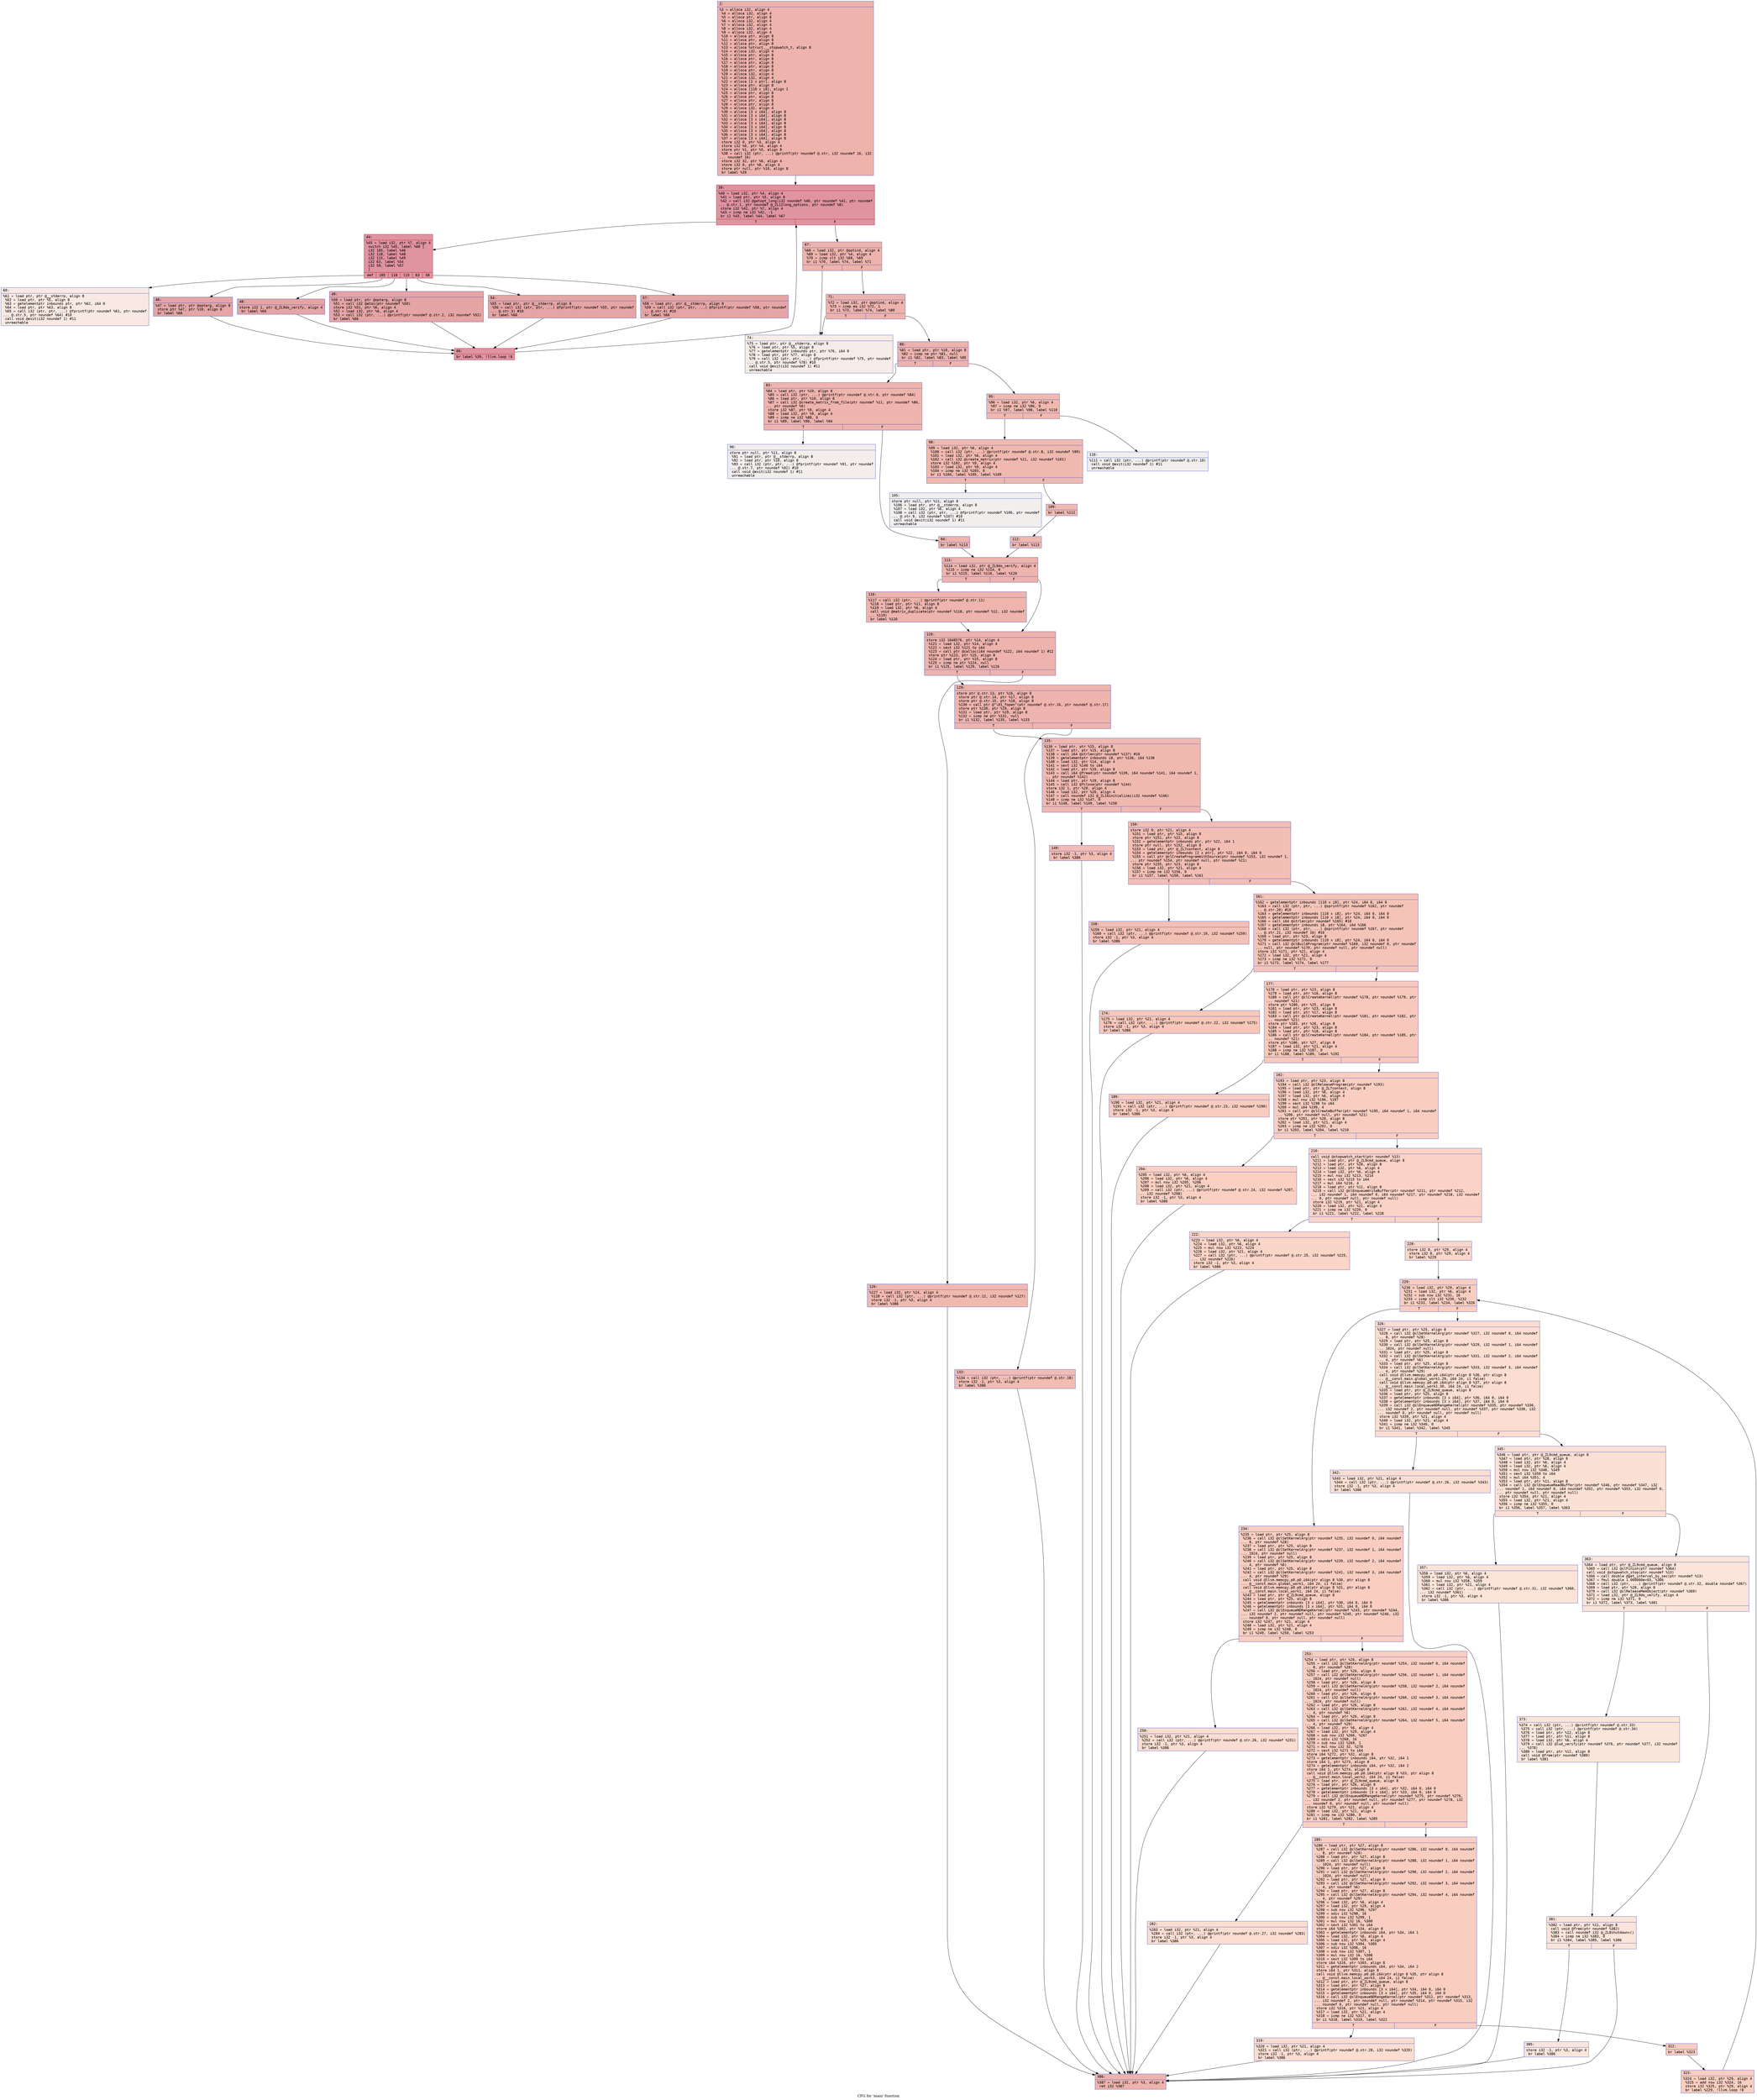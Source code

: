 digraph "CFG for 'main' function" {
	label="CFG for 'main' function";

	Node0x60000068e3f0 [shape=record,color="#3d50c3ff", style=filled, fillcolor="#d6524470" fontname="Courier",label="{2:\l|  %3 = alloca i32, align 4\l  %4 = alloca i32, align 4\l  %5 = alloca ptr, align 8\l  %6 = alloca i32, align 4\l  %7 = alloca i32, align 4\l  %8 = alloca i32, align 4\l  %9 = alloca i32, align 4\l  %10 = alloca ptr, align 8\l  %11 = alloca ptr, align 8\l  %12 = alloca ptr, align 8\l  %13 = alloca %struct.__stopwatch_t, align 8\l  %14 = alloca i32, align 4\l  %15 = alloca ptr, align 8\l  %16 = alloca ptr, align 8\l  %17 = alloca ptr, align 8\l  %18 = alloca ptr, align 8\l  %19 = alloca ptr, align 8\l  %20 = alloca i32, align 4\l  %21 = alloca i32, align 4\l  %22 = alloca [2 x ptr], align 8\l  %23 = alloca ptr, align 8\l  %24 = alloca [110 x i8], align 1\l  %25 = alloca ptr, align 8\l  %26 = alloca ptr, align 8\l  %27 = alloca ptr, align 8\l  %28 = alloca ptr, align 8\l  %29 = alloca i32, align 4\l  %30 = alloca [3 x i64], align 8\l  %31 = alloca [3 x i64], align 8\l  %32 = alloca [3 x i64], align 8\l  %33 = alloca [3 x i64], align 8\l  %34 = alloca [3 x i64], align 8\l  %35 = alloca [3 x i64], align 8\l  %36 = alloca [3 x i64], align 8\l  %37 = alloca [3 x i64], align 8\l  store i32 0, ptr %3, align 4\l  store i32 %0, ptr %4, align 4\l  store ptr %1, ptr %5, align 8\l  %38 = call i32 (ptr, ...) @printf(ptr noundef @.str, i32 noundef 16, i32\l... noundef 16)\l  store i32 32, ptr %6, align 4\l  store i32 0, ptr %8, align 4\l  store ptr null, ptr %10, align 8\l  br label %39\l}"];
	Node0x60000068e3f0 -> Node0x60000068e440[tooltip="2 -> 39\nProbability 100.00%" ];
	Node0x60000068e440 [shape=record,color="#b70d28ff", style=filled, fillcolor="#b70d2870" fontname="Courier",label="{39:\l|  %40 = load i32, ptr %4, align 4\l  %41 = load ptr, ptr %5, align 8\l  %42 = call i32 @getopt_long(i32 noundef %40, ptr noundef %41, ptr noundef\l... @.str.1, ptr noundef @_ZL12long_options, ptr noundef %8)\l  store i32 %42, ptr %7, align 4\l  %43 = icmp ne i32 %42, -1\l  br i1 %43, label %44, label %67\l|{<s0>T|<s1>F}}"];
	Node0x60000068e440:s0 -> Node0x60000068e490[tooltip="39 -> 44\nProbability 96.88%" ];
	Node0x60000068e440:s1 -> Node0x60000068e710[tooltip="39 -> 67\nProbability 3.12%" ];
	Node0x60000068e490 [shape=record,color="#b70d28ff", style=filled, fillcolor="#b70d2870" fontname="Courier",label="{44:\l|  %45 = load i32, ptr %7, align 4\l  switch i32 %45, label %60 [\l    i32 105, label %46\l    i32 118, label %48\l    i32 115, label %49\l    i32 63, label %54\l    i32 58, label %57\l  ]\l|{<s0>def|<s1>105|<s2>118|<s3>115|<s4>63|<s5>58}}"];
	Node0x60000068e490:s0 -> Node0x60000068e670[tooltip="44 -> 60\nProbability 0.00%" ];
	Node0x60000068e490:s1 -> Node0x60000068e4e0[tooltip="44 -> 46\nProbability 20.00%" ];
	Node0x60000068e490:s2 -> Node0x60000068e530[tooltip="44 -> 48\nProbability 20.00%" ];
	Node0x60000068e490:s3 -> Node0x60000068e580[tooltip="44 -> 49\nProbability 20.00%" ];
	Node0x60000068e490:s4 -> Node0x60000068e5d0[tooltip="44 -> 54\nProbability 20.00%" ];
	Node0x60000068e490:s5 -> Node0x60000068e620[tooltip="44 -> 57\nProbability 20.00%" ];
	Node0x60000068e4e0 [shape=record,color="#3d50c3ff", style=filled, fillcolor="#c5333470" fontname="Courier",label="{46:\l|  %47 = load ptr, ptr @optarg, align 8\l  store ptr %47, ptr %10, align 8\l  br label %66\l}"];
	Node0x60000068e4e0 -> Node0x60000068e6c0[tooltip="46 -> 66\nProbability 100.00%" ];
	Node0x60000068e530 [shape=record,color="#3d50c3ff", style=filled, fillcolor="#c5333470" fontname="Courier",label="{48:\l|  store i32 1, ptr @_ZL9do_verify, align 4\l  br label %66\l}"];
	Node0x60000068e530 -> Node0x60000068e6c0[tooltip="48 -> 66\nProbability 100.00%" ];
	Node0x60000068e580 [shape=record,color="#3d50c3ff", style=filled, fillcolor="#c5333470" fontname="Courier",label="{49:\l|  %50 = load ptr, ptr @optarg, align 8\l  %51 = call i32 @atoi(ptr noundef %50)\l  store i32 %51, ptr %6, align 4\l  %52 = load i32, ptr %6, align 4\l  %53 = call i32 (ptr, ...) @printf(ptr noundef @.str.2, i32 noundef %52)\l  br label %66\l}"];
	Node0x60000068e580 -> Node0x60000068e6c0[tooltip="49 -> 66\nProbability 100.00%" ];
	Node0x60000068e5d0 [shape=record,color="#3d50c3ff", style=filled, fillcolor="#c5333470" fontname="Courier",label="{54:\l|  %55 = load ptr, ptr @__stderrp, align 8\l  %56 = call i32 (ptr, ptr, ...) @fprintf(ptr noundef %55, ptr noundef\l... @.str.3) #10\l  br label %66\l}"];
	Node0x60000068e5d0 -> Node0x60000068e6c0[tooltip="54 -> 66\nProbability 100.00%" ];
	Node0x60000068e620 [shape=record,color="#3d50c3ff", style=filled, fillcolor="#c5333470" fontname="Courier",label="{57:\l|  %58 = load ptr, ptr @__stderrp, align 8\l  %59 = call i32 (ptr, ptr, ...) @fprintf(ptr noundef %58, ptr noundef\l... @.str.4) #10\l  br label %66\l}"];
	Node0x60000068e620 -> Node0x60000068e6c0[tooltip="57 -> 66\nProbability 100.00%" ];
	Node0x60000068e670 [shape=record,color="#3d50c3ff", style=filled, fillcolor="#efcebd70" fontname="Courier",label="{60:\l|  %61 = load ptr, ptr @__stderrp, align 8\l  %62 = load ptr, ptr %5, align 8\l  %63 = getelementptr inbounds ptr, ptr %62, i64 0\l  %64 = load ptr, ptr %63, align 8\l  %65 = call i32 (ptr, ptr, ...) @fprintf(ptr noundef %61, ptr noundef\l... @.str.5, ptr noundef %64) #10\l  call void @exit(i32 noundef 1) #11\l  unreachable\l}"];
	Node0x60000068e6c0 [shape=record,color="#b70d28ff", style=filled, fillcolor="#b70d2870" fontname="Courier",label="{66:\l|  br label %39, !llvm.loop !6\l}"];
	Node0x60000068e6c0 -> Node0x60000068e440[tooltip="66 -> 39\nProbability 100.00%" ];
	Node0x60000068e710 [shape=record,color="#3d50c3ff", style=filled, fillcolor="#d6524470" fontname="Courier",label="{67:\l|  %68 = load i32, ptr @optind, align 4\l  %69 = load i32, ptr %4, align 4\l  %70 = icmp slt i32 %68, %69\l  br i1 %70, label %74, label %71\l|{<s0>T|<s1>F}}"];
	Node0x60000068e710:s0 -> Node0x60000068e7b0[tooltip="67 -> 74\nProbability 0.00%" ];
	Node0x60000068e710:s1 -> Node0x60000068e760[tooltip="67 -> 71\nProbability 100.00%" ];
	Node0x60000068e760 [shape=record,color="#3d50c3ff", style=filled, fillcolor="#d6524470" fontname="Courier",label="{71:\l|  %72 = load i32, ptr @optind, align 4\l  %73 = icmp eq i32 %72, 1\l  br i1 %73, label %74, label %80\l|{<s0>T|<s1>F}}"];
	Node0x60000068e760:s0 -> Node0x60000068e7b0[tooltip="71 -> 74\nProbability 0.00%" ];
	Node0x60000068e760:s1 -> Node0x60000068e800[tooltip="71 -> 80\nProbability 100.00%" ];
	Node0x60000068e7b0 [shape=record,color="#3d50c3ff", style=filled, fillcolor="#ead5c970" fontname="Courier",label="{74:\l|  %75 = load ptr, ptr @__stderrp, align 8\l  %76 = load ptr, ptr %5, align 8\l  %77 = getelementptr inbounds ptr, ptr %76, i64 0\l  %78 = load ptr, ptr %77, align 8\l  %79 = call i32 (ptr, ptr, ...) @fprintf(ptr noundef %75, ptr noundef\l... @.str.5, ptr noundef %78) #10\l  call void @exit(i32 noundef 1) #11\l  unreachable\l}"];
	Node0x60000068e800 [shape=record,color="#3d50c3ff", style=filled, fillcolor="#d6524470" fontname="Courier",label="{80:\l|  %81 = load ptr, ptr %10, align 8\l  %82 = icmp ne ptr %81, null\l  br i1 %82, label %83, label %95\l|{<s0>T|<s1>F}}"];
	Node0x60000068e800:s0 -> Node0x60000068e850[tooltip="80 -> 83\nProbability 62.50%" ];
	Node0x60000068e800:s1 -> Node0x60000068e940[tooltip="80 -> 95\nProbability 37.50%" ];
	Node0x60000068e850 [shape=record,color="#3d50c3ff", style=filled, fillcolor="#d8564670" fontname="Courier",label="{83:\l|  %84 = load ptr, ptr %10, align 8\l  %85 = call i32 (ptr, ...) @printf(ptr noundef @.str.6, ptr noundef %84)\l  %86 = load ptr, ptr %10, align 8\l  %87 = call i32 @create_matrix_from_file(ptr noundef %11, ptr noundef %86,\l... ptr noundef %6)\l  store i32 %87, ptr %9, align 4\l  %88 = load i32, ptr %9, align 4\l  %89 = icmp ne i32 %88, 0\l  br i1 %89, label %90, label %94\l|{<s0>T|<s1>F}}"];
	Node0x60000068e850:s0 -> Node0x60000068e8a0[tooltip="83 -> 90\nProbability 0.00%" ];
	Node0x60000068e850:s1 -> Node0x60000068e8f0[tooltip="83 -> 94\nProbability 100.00%" ];
	Node0x60000068e8a0 [shape=record,color="#3d50c3ff", style=filled, fillcolor="#e3d9d370" fontname="Courier",label="{90:\l|  store ptr null, ptr %11, align 8\l  %91 = load ptr, ptr @__stderrp, align 8\l  %92 = load ptr, ptr %10, align 8\l  %93 = call i32 (ptr, ptr, ...) @fprintf(ptr noundef %91, ptr noundef\l... @.str.7, ptr noundef %92) #10\l  call void @exit(i32 noundef 1) #11\l  unreachable\l}"];
	Node0x60000068e8f0 [shape=record,color="#3d50c3ff", style=filled, fillcolor="#d8564670" fontname="Courier",label="{94:\l|  br label %113\l}"];
	Node0x60000068e8f0 -> Node0x60000068eb20[tooltip="94 -> 113\nProbability 100.00%" ];
	Node0x60000068e940 [shape=record,color="#3d50c3ff", style=filled, fillcolor="#de614d70" fontname="Courier",label="{95:\l|  %96 = load i32, ptr %6, align 4\l  %97 = icmp ne i32 %96, 0\l  br i1 %97, label %98, label %110\l|{<s0>T|<s1>F}}"];
	Node0x60000068e940:s0 -> Node0x60000068e990[tooltip="95 -> 98\nProbability 100.00%" ];
	Node0x60000068e940:s1 -> Node0x60000068ea80[tooltip="95 -> 110\nProbability 0.00%" ];
	Node0x60000068e990 [shape=record,color="#3d50c3ff", style=filled, fillcolor="#de614d70" fontname="Courier",label="{98:\l|  %99 = load i32, ptr %6, align 4\l  %100 = call i32 (ptr, ...) @printf(ptr noundef @.str.8, i32 noundef %99)\l  %101 = load i32, ptr %6, align 4\l  %102 = call i32 @create_matrix(ptr noundef %11, i32 noundef %101)\l  store i32 %102, ptr %9, align 4\l  %103 = load i32, ptr %9, align 4\l  %104 = icmp ne i32 %103, 0\l  br i1 %104, label %105, label %109\l|{<s0>T|<s1>F}}"];
	Node0x60000068e990:s0 -> Node0x60000068e9e0[tooltip="98 -> 105\nProbability 0.00%" ];
	Node0x60000068e990:s1 -> Node0x60000068ea30[tooltip="98 -> 109\nProbability 100.00%" ];
	Node0x60000068e9e0 [shape=record,color="#3d50c3ff", style=filled, fillcolor="#e0dbd870" fontname="Courier",label="{105:\l|  store ptr null, ptr %11, align 8\l  %106 = load ptr, ptr @__stderrp, align 8\l  %107 = load i32, ptr %6, align 4\l  %108 = call i32 (ptr, ptr, ...) @fprintf(ptr noundef %106, ptr noundef\l... @.str.9, i32 noundef %107) #10\l  call void @exit(i32 noundef 1) #11\l  unreachable\l}"];
	Node0x60000068ea30 [shape=record,color="#3d50c3ff", style=filled, fillcolor="#de614d70" fontname="Courier",label="{109:\l|  br label %112\l}"];
	Node0x60000068ea30 -> Node0x60000068ead0[tooltip="109 -> 112\nProbability 100.00%" ];
	Node0x60000068ea80 [shape=record,color="#3d50c3ff", style=filled, fillcolor="#e0dbd870" fontname="Courier",label="{110:\l|  %111 = call i32 (ptr, ...) @printf(ptr noundef @.str.10)\l  call void @exit(i32 noundef 1) #11\l  unreachable\l}"];
	Node0x60000068ead0 [shape=record,color="#3d50c3ff", style=filled, fillcolor="#de614d70" fontname="Courier",label="{112:\l|  br label %113\l}"];
	Node0x60000068ead0 -> Node0x60000068eb20[tooltip="112 -> 113\nProbability 100.00%" ];
	Node0x60000068eb20 [shape=record,color="#3d50c3ff", style=filled, fillcolor="#d6524470" fontname="Courier",label="{113:\l|  %114 = load i32, ptr @_ZL9do_verify, align 4\l  %115 = icmp ne i32 %114, 0\l  br i1 %115, label %116, label %120\l|{<s0>T|<s1>F}}"];
	Node0x60000068eb20:s0 -> Node0x60000068eb70[tooltip="113 -> 116\nProbability 62.50%" ];
	Node0x60000068eb20:s1 -> Node0x60000068ebc0[tooltip="113 -> 120\nProbability 37.50%" ];
	Node0x60000068eb70 [shape=record,color="#3d50c3ff", style=filled, fillcolor="#d8564670" fontname="Courier",label="{116:\l|  %117 = call i32 (ptr, ...) @printf(ptr noundef @.str.11)\l  %118 = load ptr, ptr %11, align 8\l  %119 = load i32, ptr %6, align 4\l  call void @matrix_duplicate(ptr noundef %118, ptr noundef %12, i32 noundef\l... %119)\l  br label %120\l}"];
	Node0x60000068eb70 -> Node0x60000068ebc0[tooltip="116 -> 120\nProbability 100.00%" ];
	Node0x60000068ebc0 [shape=record,color="#3d50c3ff", style=filled, fillcolor="#d6524470" fontname="Courier",label="{120:\l|  store i32 1048576, ptr %14, align 4\l  %121 = load i32, ptr %14, align 4\l  %122 = sext i32 %121 to i64\l  %123 = call ptr @calloc(i64 noundef %122, i64 noundef 1) #12\l  store ptr %123, ptr %15, align 8\l  %124 = load ptr, ptr %15, align 8\l  %125 = icmp ne ptr %124, null\l  br i1 %125, label %129, label %126\l|{<s0>T|<s1>F}}"];
	Node0x60000068ebc0:s0 -> Node0x60000068ec60[tooltip="120 -> 129\nProbability 62.50%" ];
	Node0x60000068ebc0:s1 -> Node0x60000068ec10[tooltip="120 -> 126\nProbability 37.50%" ];
	Node0x60000068ec10 [shape=record,color="#3d50c3ff", style=filled, fillcolor="#de614d70" fontname="Courier",label="{126:\l|  %127 = load i32, ptr %14, align 4\l  %128 = call i32 (ptr, ...) @printf(ptr noundef @.str.12, i32 noundef %127)\l  store i32 -1, ptr %3, align 4\l  br label %386\l}"];
	Node0x60000068ec10 -> Node0x60000068f660[tooltip="126 -> 386\nProbability 100.00%" ];
	Node0x60000068ec60 [shape=record,color="#3d50c3ff", style=filled, fillcolor="#d8564670" fontname="Courier",label="{129:\l|  store ptr @.str.13, ptr %16, align 8\l  store ptr @.str.14, ptr %17, align 8\l  store ptr @.str.15, ptr %18, align 8\l  %130 = call ptr @\"\\01_fopen\"(ptr noundef @.str.16, ptr noundef @.str.17)\l  store ptr %130, ptr %19, align 8\l  %131 = load ptr, ptr %19, align 8\l  %132 = icmp ne ptr %131, null\l  br i1 %132, label %135, label %133\l|{<s0>T|<s1>F}}"];
	Node0x60000068ec60:s0 -> Node0x60000068ed00[tooltip="129 -> 135\nProbability 62.50%" ];
	Node0x60000068ec60:s1 -> Node0x60000068ecb0[tooltip="129 -> 133\nProbability 37.50%" ];
	Node0x60000068ecb0 [shape=record,color="#3d50c3ff", style=filled, fillcolor="#e1675170" fontname="Courier",label="{133:\l|  %134 = call i32 (ptr, ...) @printf(ptr noundef @.str.18)\l  store i32 -1, ptr %3, align 4\l  br label %386\l}"];
	Node0x60000068ecb0 -> Node0x60000068f660[tooltip="133 -> 386\nProbability 100.00%" ];
	Node0x60000068ed00 [shape=record,color="#3d50c3ff", style=filled, fillcolor="#de614d70" fontname="Courier",label="{135:\l|  %136 = load ptr, ptr %15, align 8\l  %137 = load ptr, ptr %15, align 8\l  %138 = call i64 @strlen(ptr noundef %137) #10\l  %139 = getelementptr inbounds i8, ptr %136, i64 %138\l  %140 = load i32, ptr %14, align 4\l  %141 = sext i32 %140 to i64\l  %142 = load ptr, ptr %19, align 8\l  %143 = call i64 @fread(ptr noundef %139, i64 noundef %141, i64 noundef 1,\l... ptr noundef %142)\l  %144 = load ptr, ptr %19, align 8\l  %145 = call i32 @fclose(ptr noundef %144)\l  store i32 1, ptr %20, align 4\l  %146 = load i32, ptr %20, align 4\l  %147 = call noundef i32 @_ZL10initializei(i32 noundef %146)\l  %148 = icmp ne i32 %147, 0\l  br i1 %148, label %149, label %150\l|{<s0>T|<s1>F}}"];
	Node0x60000068ed00:s0 -> Node0x60000068ed50[tooltip="135 -> 149\nProbability 62.50%" ];
	Node0x60000068ed00:s1 -> Node0x60000068eda0[tooltip="135 -> 150\nProbability 37.50%" ];
	Node0x60000068ed50 [shape=record,color="#3d50c3ff", style=filled, fillcolor="#e1675170" fontname="Courier",label="{149:\l|  store i32 -1, ptr %3, align 4\l  br label %386\l}"];
	Node0x60000068ed50 -> Node0x60000068f660[tooltip="149 -> 386\nProbability 100.00%" ];
	Node0x60000068eda0 [shape=record,color="#3d50c3ff", style=filled, fillcolor="#e36c5570" fontname="Courier",label="{150:\l|  store i32 0, ptr %21, align 4\l  %151 = load ptr, ptr %15, align 8\l  store ptr %151, ptr %22, align 8\l  %152 = getelementptr inbounds ptr, ptr %22, i64 1\l  store ptr null, ptr %152, align 8\l  %153 = load ptr, ptr @_ZL7context, align 8\l  %154 = getelementptr inbounds [2 x ptr], ptr %22, i64 0, i64 0\l  %155 = call ptr @clCreateProgramWithSource(ptr noundef %153, i32 noundef 1,\l... ptr noundef %154, ptr noundef null, ptr noundef %21)\l  store ptr %155, ptr %23, align 8\l  %156 = load i32, ptr %21, align 4\l  %157 = icmp ne i32 %156, 0\l  br i1 %157, label %158, label %161\l|{<s0>T|<s1>F}}"];
	Node0x60000068eda0:s0 -> Node0x60000068edf0[tooltip="150 -> 158\nProbability 62.50%" ];
	Node0x60000068eda0:s1 -> Node0x60000068ee40[tooltip="150 -> 161\nProbability 37.50%" ];
	Node0x60000068edf0 [shape=record,color="#3d50c3ff", style=filled, fillcolor="#e5705870" fontname="Courier",label="{158:\l|  %159 = load i32, ptr %21, align 4\l  %160 = call i32 (ptr, ...) @printf(ptr noundef @.str.19, i32 noundef %159)\l  store i32 -1, ptr %3, align 4\l  br label %386\l}"];
	Node0x60000068edf0 -> Node0x60000068f660[tooltip="158 -> 386\nProbability 100.00%" ];
	Node0x60000068ee40 [shape=record,color="#3d50c3ff", style=filled, fillcolor="#e97a5f70" fontname="Courier",label="{161:\l|  %162 = getelementptr inbounds [110 x i8], ptr %24, i64 0, i64 0\l  %163 = call i32 (ptr, ptr, ...) @sprintf(ptr noundef %162, ptr noundef\l... @.str.20) #10\l  %164 = getelementptr inbounds [110 x i8], ptr %24, i64 0, i64 0\l  %165 = getelementptr inbounds [110 x i8], ptr %24, i64 0, i64 0\l  %166 = call i64 @strlen(ptr noundef %165) #10\l  %167 = getelementptr inbounds i8, ptr %164, i64 %166\l  %168 = call i32 (ptr, ptr, ...) @sprintf(ptr noundef %167, ptr noundef\l... @.str.21, i32 noundef 16) #10\l  %169 = load ptr, ptr %23, align 8\l  %170 = getelementptr inbounds [110 x i8], ptr %24, i64 0, i64 0\l  %171 = call i32 @clBuildProgram(ptr noundef %169, i32 noundef 0, ptr noundef\l... null, ptr noundef %170, ptr noundef null, ptr noundef null)\l  store i32 %171, ptr %21, align 4\l  %172 = load i32, ptr %21, align 4\l  %173 = icmp ne i32 %172, 0\l  br i1 %173, label %174, label %177\l|{<s0>T|<s1>F}}"];
	Node0x60000068ee40:s0 -> Node0x60000068ee90[tooltip="161 -> 174\nProbability 62.50%" ];
	Node0x60000068ee40:s1 -> Node0x60000068eee0[tooltip="161 -> 177\nProbability 37.50%" ];
	Node0x60000068ee90 [shape=record,color="#3d50c3ff", style=filled, fillcolor="#ec7f6370" fontname="Courier",label="{174:\l|  %175 = load i32, ptr %21, align 4\l  %176 = call i32 (ptr, ...) @printf(ptr noundef @.str.22, i32 noundef %175)\l  store i32 -1, ptr %3, align 4\l  br label %386\l}"];
	Node0x60000068ee90 -> Node0x60000068f660[tooltip="174 -> 386\nProbability 100.00%" ];
	Node0x60000068eee0 [shape=record,color="#3d50c3ff", style=filled, fillcolor="#ed836670" fontname="Courier",label="{177:\l|  %178 = load ptr, ptr %23, align 8\l  %179 = load ptr, ptr %16, align 8\l  %180 = call ptr @clCreateKernel(ptr noundef %178, ptr noundef %179, ptr\l... noundef %21)\l  store ptr %180, ptr %25, align 8\l  %181 = load ptr, ptr %23, align 8\l  %182 = load ptr, ptr %17, align 8\l  %183 = call ptr @clCreateKernel(ptr noundef %181, ptr noundef %182, ptr\l... noundef %21)\l  store ptr %183, ptr %26, align 8\l  %184 = load ptr, ptr %23, align 8\l  %185 = load ptr, ptr %18, align 8\l  %186 = call ptr @clCreateKernel(ptr noundef %184, ptr noundef %185, ptr\l... noundef %21)\l  store ptr %186, ptr %27, align 8\l  %187 = load i32, ptr %21, align 4\l  %188 = icmp ne i32 %187, 0\l  br i1 %188, label %189, label %192\l|{<s0>T|<s1>F}}"];
	Node0x60000068eee0:s0 -> Node0x60000068ef30[tooltip="177 -> 189\nProbability 62.50%" ];
	Node0x60000068eee0:s1 -> Node0x60000068ef80[tooltip="177 -> 192\nProbability 37.50%" ];
	Node0x60000068ef30 [shape=record,color="#3d50c3ff", style=filled, fillcolor="#f08b6e70" fontname="Courier",label="{189:\l|  %190 = load i32, ptr %21, align 4\l  %191 = call i32 (ptr, ...) @printf(ptr noundef @.str.23, i32 noundef %190)\l  store i32 -1, ptr %3, align 4\l  br label %386\l}"];
	Node0x60000068ef30 -> Node0x60000068f660[tooltip="189 -> 386\nProbability 100.00%" ];
	Node0x60000068ef80 [shape=record,color="#3d50c3ff", style=filled, fillcolor="#f2907270" fontname="Courier",label="{192:\l|  %193 = load ptr, ptr %23, align 8\l  %194 = call i32 @clReleaseProgram(ptr noundef %193)\l  %195 = load ptr, ptr @_ZL7context, align 8\l  %196 = load i32, ptr %6, align 4\l  %197 = load i32, ptr %6, align 4\l  %198 = mul nsw i32 %196, %197\l  %199 = sext i32 %198 to i64\l  %200 = mul i64 %199, 4\l  %201 = call ptr @clCreateBuffer(ptr noundef %195, i64 noundef 1, i64 noundef\l... %200, ptr noundef null, ptr noundef %21)\l  store ptr %201, ptr %28, align 8\l  %202 = load i32, ptr %21, align 4\l  %203 = icmp ne i32 %202, 0\l  br i1 %203, label %204, label %210\l|{<s0>T|<s1>F}}"];
	Node0x60000068ef80:s0 -> Node0x60000068efd0[tooltip="192 -> 204\nProbability 62.50%" ];
	Node0x60000068ef80:s1 -> Node0x60000068f020[tooltip="192 -> 210\nProbability 37.50%" ];
	Node0x60000068efd0 [shape=record,color="#3d50c3ff", style=filled, fillcolor="#f3947570" fontname="Courier",label="{204:\l|  %205 = load i32, ptr %6, align 4\l  %206 = load i32, ptr %6, align 4\l  %207 = mul nsw i32 %205, %206\l  %208 = load i32, ptr %21, align 4\l  %209 = call i32 (ptr, ...) @printf(ptr noundef @.str.24, i32 noundef %207,\l... i32 noundef %208)\l  store i32 -1, ptr %3, align 4\l  br label %386\l}"];
	Node0x60000068efd0 -> Node0x60000068f660[tooltip="204 -> 386\nProbability 100.00%" ];
	Node0x60000068f020 [shape=record,color="#3d50c3ff", style=filled, fillcolor="#f59c7d70" fontname="Courier",label="{210:\l|  call void @stopwatch_start(ptr noundef %13)\l  %211 = load ptr, ptr @_ZL9cmd_queue, align 8\l  %212 = load ptr, ptr %28, align 8\l  %213 = load i32, ptr %6, align 4\l  %214 = load i32, ptr %6, align 4\l  %215 = mul nsw i32 %213, %214\l  %216 = sext i32 %215 to i64\l  %217 = mul i64 %216, 4\l  %218 = load ptr, ptr %11, align 8\l  %219 = call i32 @clEnqueueWriteBuffer(ptr noundef %211, ptr noundef %212,\l... i32 noundef 1, i64 noundef 0, i64 noundef %217, ptr noundef %218, i32 noundef\l... 0, ptr noundef null, ptr noundef null)\l  store i32 %219, ptr %21, align 4\l  %220 = load i32, ptr %21, align 4\l  %221 = icmp ne i32 %220, 0\l  br i1 %221, label %222, label %228\l|{<s0>T|<s1>F}}"];
	Node0x60000068f020:s0 -> Node0x60000068f070[tooltip="210 -> 222\nProbability 62.50%" ];
	Node0x60000068f020:s1 -> Node0x60000068f0c0[tooltip="210 -> 228\nProbability 37.50%" ];
	Node0x60000068f070 [shape=record,color="#3d50c3ff", style=filled, fillcolor="#f5a08170" fontname="Courier",label="{222:\l|  %223 = load i32, ptr %6, align 4\l  %224 = load i32, ptr %6, align 4\l  %225 = mul nsw i32 %223, %224\l  %226 = load i32, ptr %21, align 4\l  %227 = call i32 (ptr, ...) @printf(ptr noundef @.str.25, i32 noundef %225,\l... i32 noundef %226)\l  store i32 -1, ptr %3, align 4\l  br label %386\l}"];
	Node0x60000068f070 -> Node0x60000068f660[tooltip="222 -> 386\nProbability 100.00%" ];
	Node0x60000068f0c0 [shape=record,color="#3d50c3ff", style=filled, fillcolor="#f6a38570" fontname="Courier",label="{228:\l|  store i32 0, ptr %29, align 4\l  store i32 0, ptr %29, align 4\l  br label %229\l}"];
	Node0x60000068f0c0 -> Node0x60000068f110[tooltip="228 -> 229\nProbability 100.00%" ];
	Node0x60000068f110 [shape=record,color="#3d50c3ff", style=filled, fillcolor="#f2907270" fontname="Courier",label="{229:\l|  %230 = load i32, ptr %29, align 4\l  %231 = load i32, ptr %6, align 4\l  %232 = sub nsw i32 %231, 16\l  %233 = icmp slt i32 %230, %232\l  br i1 %233, label %234, label %326\l|{<s0>T|<s1>F}}"];
	Node0x60000068f110:s0 -> Node0x60000068f160[tooltip="229 -> 234\nProbability 96.88%" ];
	Node0x60000068f110:s1 -> Node0x60000068f3e0[tooltip="229 -> 326\nProbability 3.12%" ];
	Node0x60000068f160 [shape=record,color="#3d50c3ff", style=filled, fillcolor="#f2907270" fontname="Courier",label="{234:\l|  %235 = load ptr, ptr %25, align 8\l  %236 = call i32 @clSetKernelArg(ptr noundef %235, i32 noundef 0, i64 noundef\l... 8, ptr noundef %28)\l  %237 = load ptr, ptr %25, align 8\l  %238 = call i32 @clSetKernelArg(ptr noundef %237, i32 noundef 1, i64 noundef\l... 1024, ptr noundef null)\l  %239 = load ptr, ptr %25, align 8\l  %240 = call i32 @clSetKernelArg(ptr noundef %239, i32 noundef 2, i64 noundef\l... 4, ptr noundef %6)\l  %241 = load ptr, ptr %25, align 8\l  %242 = call i32 @clSetKernelArg(ptr noundef %241, i32 noundef 3, i64 noundef\l... 4, ptr noundef %29)\l  call void @llvm.memcpy.p0.p0.i64(ptr align 8 %30, ptr align 8\l... @__const.main.global_work1, i64 24, i1 false)\l  call void @llvm.memcpy.p0.p0.i64(ptr align 8 %31, ptr align 8\l... @__const.main.local_work1, i64 24, i1 false)\l  %243 = load ptr, ptr @_ZL9cmd_queue, align 8\l  %244 = load ptr, ptr %25, align 8\l  %245 = getelementptr inbounds [3 x i64], ptr %30, i64 0, i64 0\l  %246 = getelementptr inbounds [3 x i64], ptr %31, i64 0, i64 0\l  %247 = call i32 @clEnqueueNDRangeKernel(ptr noundef %243, ptr noundef %244,\l... i32 noundef 2, ptr noundef null, ptr noundef %245, ptr noundef %246, i32\l... noundef 0, ptr noundef null, ptr noundef null)\l  store i32 %247, ptr %21, align 4\l  %248 = load i32, ptr %21, align 4\l  %249 = icmp ne i32 %248, 0\l  br i1 %249, label %250, label %253\l|{<s0>T|<s1>F}}"];
	Node0x60000068f160:s0 -> Node0x60000068f1b0[tooltip="234 -> 250\nProbability 3.12%" ];
	Node0x60000068f160:s1 -> Node0x60000068f200[tooltip="234 -> 253\nProbability 96.88%" ];
	Node0x60000068f1b0 [shape=record,color="#3d50c3ff", style=filled, fillcolor="#f7b39670" fontname="Courier",label="{250:\l|  %251 = load i32, ptr %21, align 4\l  %252 = call i32 (ptr, ...) @printf(ptr noundef @.str.26, i32 noundef %251)\l  store i32 -1, ptr %3, align 4\l  br label %386\l}"];
	Node0x60000068f1b0 -> Node0x60000068f660[tooltip="250 -> 386\nProbability 100.00%" ];
	Node0x60000068f200 [shape=record,color="#3d50c3ff", style=filled, fillcolor="#f2907270" fontname="Courier",label="{253:\l|  %254 = load ptr, ptr %26, align 8\l  %255 = call i32 @clSetKernelArg(ptr noundef %254, i32 noundef 0, i64 noundef\l... 8, ptr noundef %28)\l  %256 = load ptr, ptr %26, align 8\l  %257 = call i32 @clSetKernelArg(ptr noundef %256, i32 noundef 1, i64 noundef\l... 1024, ptr noundef null)\l  %258 = load ptr, ptr %26, align 8\l  %259 = call i32 @clSetKernelArg(ptr noundef %258, i32 noundef 2, i64 noundef\l... 1024, ptr noundef null)\l  %260 = load ptr, ptr %26, align 8\l  %261 = call i32 @clSetKernelArg(ptr noundef %260, i32 noundef 3, i64 noundef\l... 1024, ptr noundef null)\l  %262 = load ptr, ptr %26, align 8\l  %263 = call i32 @clSetKernelArg(ptr noundef %262, i32 noundef 4, i64 noundef\l... 4, ptr noundef %6)\l  %264 = load ptr, ptr %26, align 8\l  %265 = call i32 @clSetKernelArg(ptr noundef %264, i32 noundef 5, i64 noundef\l... 4, ptr noundef %29)\l  %266 = load i32, ptr %6, align 4\l  %267 = load i32, ptr %29, align 4\l  %268 = sub nsw i32 %266, %267\l  %269 = sdiv i32 %268, 16\l  %270 = sub nsw i32 %269, 1\l  %271 = mul nsw i32 32, %270\l  %272 = sext i32 %271 to i64\l  store i64 %272, ptr %32, align 8\l  %273 = getelementptr inbounds i64, ptr %32, i64 1\l  store i64 1, ptr %273, align 8\l  %274 = getelementptr inbounds i64, ptr %32, i64 2\l  store i64 1, ptr %274, align 8\l  call void @llvm.memcpy.p0.p0.i64(ptr align 8 %33, ptr align 8\l... @__const.main.local_work2, i64 24, i1 false)\l  %275 = load ptr, ptr @_ZL9cmd_queue, align 8\l  %276 = load ptr, ptr %26, align 8\l  %277 = getelementptr inbounds [3 x i64], ptr %32, i64 0, i64 0\l  %278 = getelementptr inbounds [3 x i64], ptr %33, i64 0, i64 0\l  %279 = call i32 @clEnqueueNDRangeKernel(ptr noundef %275, ptr noundef %276,\l... i32 noundef 2, ptr noundef null, ptr noundef %277, ptr noundef %278, i32\l... noundef 0, ptr noundef null, ptr noundef null)\l  store i32 %279, ptr %21, align 4\l  %280 = load i32, ptr %21, align 4\l  %281 = icmp ne i32 %280, 0\l  br i1 %281, label %282, label %285\l|{<s0>T|<s1>F}}"];
	Node0x60000068f200:s0 -> Node0x60000068f250[tooltip="253 -> 282\nProbability 3.12%" ];
	Node0x60000068f200:s1 -> Node0x60000068f2a0[tooltip="253 -> 285\nProbability 96.88%" ];
	Node0x60000068f250 [shape=record,color="#3d50c3ff", style=filled, fillcolor="#f7b39670" fontname="Courier",label="{282:\l|  %283 = load i32, ptr %21, align 4\l  %284 = call i32 (ptr, ...) @printf(ptr noundef @.str.27, i32 noundef %283)\l  store i32 -1, ptr %3, align 4\l  br label %386\l}"];
	Node0x60000068f250 -> Node0x60000068f660[tooltip="282 -> 386\nProbability 100.00%" ];
	Node0x60000068f2a0 [shape=record,color="#3d50c3ff", style=filled, fillcolor="#f2907270" fontname="Courier",label="{285:\l|  %286 = load ptr, ptr %27, align 8\l  %287 = call i32 @clSetKernelArg(ptr noundef %286, i32 noundef 0, i64 noundef\l... 8, ptr noundef %28)\l  %288 = load ptr, ptr %27, align 8\l  %289 = call i32 @clSetKernelArg(ptr noundef %288, i32 noundef 1, i64 noundef\l... 1024, ptr noundef null)\l  %290 = load ptr, ptr %27, align 8\l  %291 = call i32 @clSetKernelArg(ptr noundef %290, i32 noundef 2, i64 noundef\l... 1024, ptr noundef null)\l  %292 = load ptr, ptr %27, align 8\l  %293 = call i32 @clSetKernelArg(ptr noundef %292, i32 noundef 3, i64 noundef\l... 4, ptr noundef %6)\l  %294 = load ptr, ptr %27, align 8\l  %295 = call i32 @clSetKernelArg(ptr noundef %294, i32 noundef 4, i64 noundef\l... 4, ptr noundef %29)\l  %296 = load i32, ptr %6, align 4\l  %297 = load i32, ptr %29, align 4\l  %298 = sub nsw i32 %296, %297\l  %299 = sdiv i32 %298, 16\l  %300 = sub nsw i32 %299, 1\l  %301 = mul nsw i32 16, %300\l  %302 = sext i32 %301 to i64\l  store i64 %302, ptr %34, align 8\l  %303 = getelementptr inbounds i64, ptr %34, i64 1\l  %304 = load i32, ptr %6, align 4\l  %305 = load i32, ptr %29, align 4\l  %306 = sub nsw i32 %304, %305\l  %307 = sdiv i32 %306, 16\l  %308 = sub nsw i32 %307, 1\l  %309 = mul nsw i32 16, %308\l  %310 = sext i32 %309 to i64\l  store i64 %310, ptr %303, align 8\l  %311 = getelementptr inbounds i64, ptr %34, i64 2\l  store i64 1, ptr %311, align 8\l  call void @llvm.memcpy.p0.p0.i64(ptr align 8 %35, ptr align 8\l... @__const.main.local_work3, i64 24, i1 false)\l  %312 = load ptr, ptr @_ZL9cmd_queue, align 8\l  %313 = load ptr, ptr %27, align 8\l  %314 = getelementptr inbounds [3 x i64], ptr %34, i64 0, i64 0\l  %315 = getelementptr inbounds [3 x i64], ptr %35, i64 0, i64 0\l  %316 = call i32 @clEnqueueNDRangeKernel(ptr noundef %312, ptr noundef %313,\l... i32 noundef 2, ptr noundef null, ptr noundef %314, ptr noundef %315, i32\l... noundef 0, ptr noundef null, ptr noundef null)\l  store i32 %316, ptr %21, align 4\l  %317 = load i32, ptr %21, align 4\l  %318 = icmp ne i32 %317, 0\l  br i1 %318, label %319, label %322\l|{<s0>T|<s1>F}}"];
	Node0x60000068f2a0:s0 -> Node0x60000068f2f0[tooltip="285 -> 319\nProbability 3.12%" ];
	Node0x60000068f2a0:s1 -> Node0x60000068f340[tooltip="285 -> 322\nProbability 96.88%" ];
	Node0x60000068f2f0 [shape=record,color="#3d50c3ff", style=filled, fillcolor="#f7b39670" fontname="Courier",label="{319:\l|  %320 = load i32, ptr %21, align 4\l  %321 = call i32 (ptr, ...) @printf(ptr noundef @.str.28, i32 noundef %320)\l  store i32 -1, ptr %3, align 4\l  br label %386\l}"];
	Node0x60000068f2f0 -> Node0x60000068f660[tooltip="319 -> 386\nProbability 100.00%" ];
	Node0x60000068f340 [shape=record,color="#3d50c3ff", style=filled, fillcolor="#f2907270" fontname="Courier",label="{322:\l|  br label %323\l}"];
	Node0x60000068f340 -> Node0x60000068f390[tooltip="322 -> 323\nProbability 100.00%" ];
	Node0x60000068f390 [shape=record,color="#3d50c3ff", style=filled, fillcolor="#f2907270" fontname="Courier",label="{323:\l|  %324 = load i32, ptr %29, align 4\l  %325 = add nsw i32 %324, 16\l  store i32 %325, ptr %29, align 4\l  br label %229, !llvm.loop !8\l}"];
	Node0x60000068f390 -> Node0x60000068f110[tooltip="323 -> 229\nProbability 100.00%" ];
	Node0x60000068f3e0 [shape=record,color="#3d50c3ff", style=filled, fillcolor="#f7b39670" fontname="Courier",label="{326:\l|  %327 = load ptr, ptr %25, align 8\l  %328 = call i32 @clSetKernelArg(ptr noundef %327, i32 noundef 0, i64 noundef\l... 8, ptr noundef %28)\l  %329 = load ptr, ptr %25, align 8\l  %330 = call i32 @clSetKernelArg(ptr noundef %329, i32 noundef 1, i64 noundef\l... 1024, ptr noundef null)\l  %331 = load ptr, ptr %25, align 8\l  %332 = call i32 @clSetKernelArg(ptr noundef %331, i32 noundef 2, i64 noundef\l... 4, ptr noundef %6)\l  %333 = load ptr, ptr %25, align 8\l  %334 = call i32 @clSetKernelArg(ptr noundef %333, i32 noundef 3, i64 noundef\l... 4, ptr noundef %29)\l  call void @llvm.memcpy.p0.p0.i64(ptr align 8 %36, ptr align 8\l... @__const.main.global_work1.29, i64 24, i1 false)\l  call void @llvm.memcpy.p0.p0.i64(ptr align 8 %37, ptr align 8\l... @__const.main.local_work1.30, i64 24, i1 false)\l  %335 = load ptr, ptr @_ZL9cmd_queue, align 8\l  %336 = load ptr, ptr %25, align 8\l  %337 = getelementptr inbounds [3 x i64], ptr %36, i64 0, i64 0\l  %338 = getelementptr inbounds [3 x i64], ptr %37, i64 0, i64 0\l  %339 = call i32 @clEnqueueNDRangeKernel(ptr noundef %335, ptr noundef %336,\l... i32 noundef 2, ptr noundef null, ptr noundef %337, ptr noundef %338, i32\l... noundef 0, ptr noundef null, ptr noundef null)\l  store i32 %339, ptr %21, align 4\l  %340 = load i32, ptr %21, align 4\l  %341 = icmp ne i32 %340, 0\l  br i1 %341, label %342, label %345\l|{<s0>T|<s1>F}}"];
	Node0x60000068f3e0:s0 -> Node0x60000068f430[tooltip="326 -> 342\nProbability 62.50%" ];
	Node0x60000068f3e0:s1 -> Node0x60000068f480[tooltip="326 -> 345\nProbability 37.50%" ];
	Node0x60000068f430 [shape=record,color="#3d50c3ff", style=filled, fillcolor="#f7b59970" fontname="Courier",label="{342:\l|  %343 = load i32, ptr %21, align 4\l  %344 = call i32 (ptr, ...) @printf(ptr noundef @.str.26, i32 noundef %343)\l  store i32 -1, ptr %3, align 4\l  br label %386\l}"];
	Node0x60000068f430 -> Node0x60000068f660[tooltip="342 -> 386\nProbability 100.00%" ];
	Node0x60000068f480 [shape=record,color="#3d50c3ff", style=filled, fillcolor="#f7b99e70" fontname="Courier",label="{345:\l|  %346 = load ptr, ptr @_ZL9cmd_queue, align 8\l  %347 = load ptr, ptr %28, align 8\l  %348 = load i32, ptr %6, align 4\l  %349 = load i32, ptr %6, align 4\l  %350 = mul nsw i32 %348, %349\l  %351 = sext i32 %350 to i64\l  %352 = mul i64 %351, 4\l  %353 = load ptr, ptr %11, align 8\l  %354 = call i32 @clEnqueueReadBuffer(ptr noundef %346, ptr noundef %347, i32\l... noundef 1, i64 noundef 0, i64 noundef %352, ptr noundef %353, i32 noundef 0,\l... ptr noundef null, ptr noundef null)\l  store i32 %354, ptr %21, align 4\l  %355 = load i32, ptr %21, align 4\l  %356 = icmp ne i32 %355, 0\l  br i1 %356, label %357, label %363\l|{<s0>T|<s1>F}}"];
	Node0x60000068f480:s0 -> Node0x60000068f4d0[tooltip="345 -> 357\nProbability 62.50%" ];
	Node0x60000068f480:s1 -> Node0x60000068f520[tooltip="345 -> 363\nProbability 37.50%" ];
	Node0x60000068f4d0 [shape=record,color="#3d50c3ff", style=filled, fillcolor="#f6bfa670" fontname="Courier",label="{357:\l|  %358 = load i32, ptr %6, align 4\l  %359 = load i32, ptr %6, align 4\l  %360 = mul nsw i32 %358, %359\l  %361 = load i32, ptr %21, align 4\l  %362 = call i32 (ptr, ...) @printf(ptr noundef @.str.31, i32 noundef %360,\l... i32 noundef %361)\l  store i32 -1, ptr %3, align 4\l  br label %386\l}"];
	Node0x60000068f4d0 -> Node0x60000068f660[tooltip="357 -> 386\nProbability 100.00%" ];
	Node0x60000068f520 [shape=record,color="#3d50c3ff", style=filled, fillcolor="#f5c1a970" fontname="Courier",label="{363:\l|  %364 = load ptr, ptr @_ZL9cmd_queue, align 8\l  %365 = call i32 @clFinish(ptr noundef %364)\l  call void @stopwatch_stop(ptr noundef %13)\l  %366 = call double @get_interval_by_sec(ptr noundef %13)\l  %367 = fmul double 1.000000e+03, %366\l  %368 = call i32 (ptr, ...) @printf(ptr noundef @.str.32, double noundef %367)\l  %369 = load ptr, ptr %28, align 8\l  %370 = call i32 @clReleaseMemObject(ptr noundef %369)\l  %371 = load i32, ptr @_ZL9do_verify, align 4\l  %372 = icmp ne i32 %371, 0\l  br i1 %372, label %373, label %381\l|{<s0>T|<s1>F}}"];
	Node0x60000068f520:s0 -> Node0x60000068f570[tooltip="363 -> 373\nProbability 62.50%" ];
	Node0x60000068f520:s1 -> Node0x60000068f5c0[tooltip="363 -> 381\nProbability 37.50%" ];
	Node0x60000068f570 [shape=record,color="#3d50c3ff", style=filled, fillcolor="#f4c5ad70" fontname="Courier",label="{373:\l|  %374 = call i32 (ptr, ...) @printf(ptr noundef @.str.33)\l  %375 = call i32 (ptr, ...) @printf(ptr noundef @.str.34)\l  %376 = load ptr, ptr %12, align 8\l  %377 = load ptr, ptr %11, align 8\l  %378 = load i32, ptr %6, align 4\l  %379 = call i32 @lud_verify(ptr noundef %376, ptr noundef %377, i32 noundef\l... %378)\l  %380 = load ptr, ptr %12, align 8\l  call void @free(ptr noundef %380)\l  br label %381\l}"];
	Node0x60000068f570 -> Node0x60000068f5c0[tooltip="373 -> 381\nProbability 100.00%" ];
	Node0x60000068f5c0 [shape=record,color="#3d50c3ff", style=filled, fillcolor="#f5c1a970" fontname="Courier",label="{381:\l|  %382 = load ptr, ptr %11, align 8\l  call void @free(ptr noundef %382)\l  %383 = call noundef i32 @_ZL8shutdownv()\l  %384 = icmp ne i32 %383, 0\l  br i1 %384, label %385, label %386\l|{<s0>T|<s1>F}}"];
	Node0x60000068f5c0:s0 -> Node0x60000068f610[tooltip="381 -> 385\nProbability 62.50%" ];
	Node0x60000068f5c0:s1 -> Node0x60000068f660[tooltip="381 -> 386\nProbability 37.50%" ];
	Node0x60000068f610 [shape=record,color="#3d50c3ff", style=filled, fillcolor="#f4c5ad70" fontname="Courier",label="{385:\l|  store i32 -1, ptr %3, align 4\l  br label %386\l}"];
	Node0x60000068f610 -> Node0x60000068f660[tooltip="385 -> 386\nProbability 100.00%" ];
	Node0x60000068f660 [shape=record,color="#3d50c3ff", style=filled, fillcolor="#d6524470" fontname="Courier",label="{386:\l|  %387 = load i32, ptr %3, align 4\l  ret i32 %387\l}"];
}

